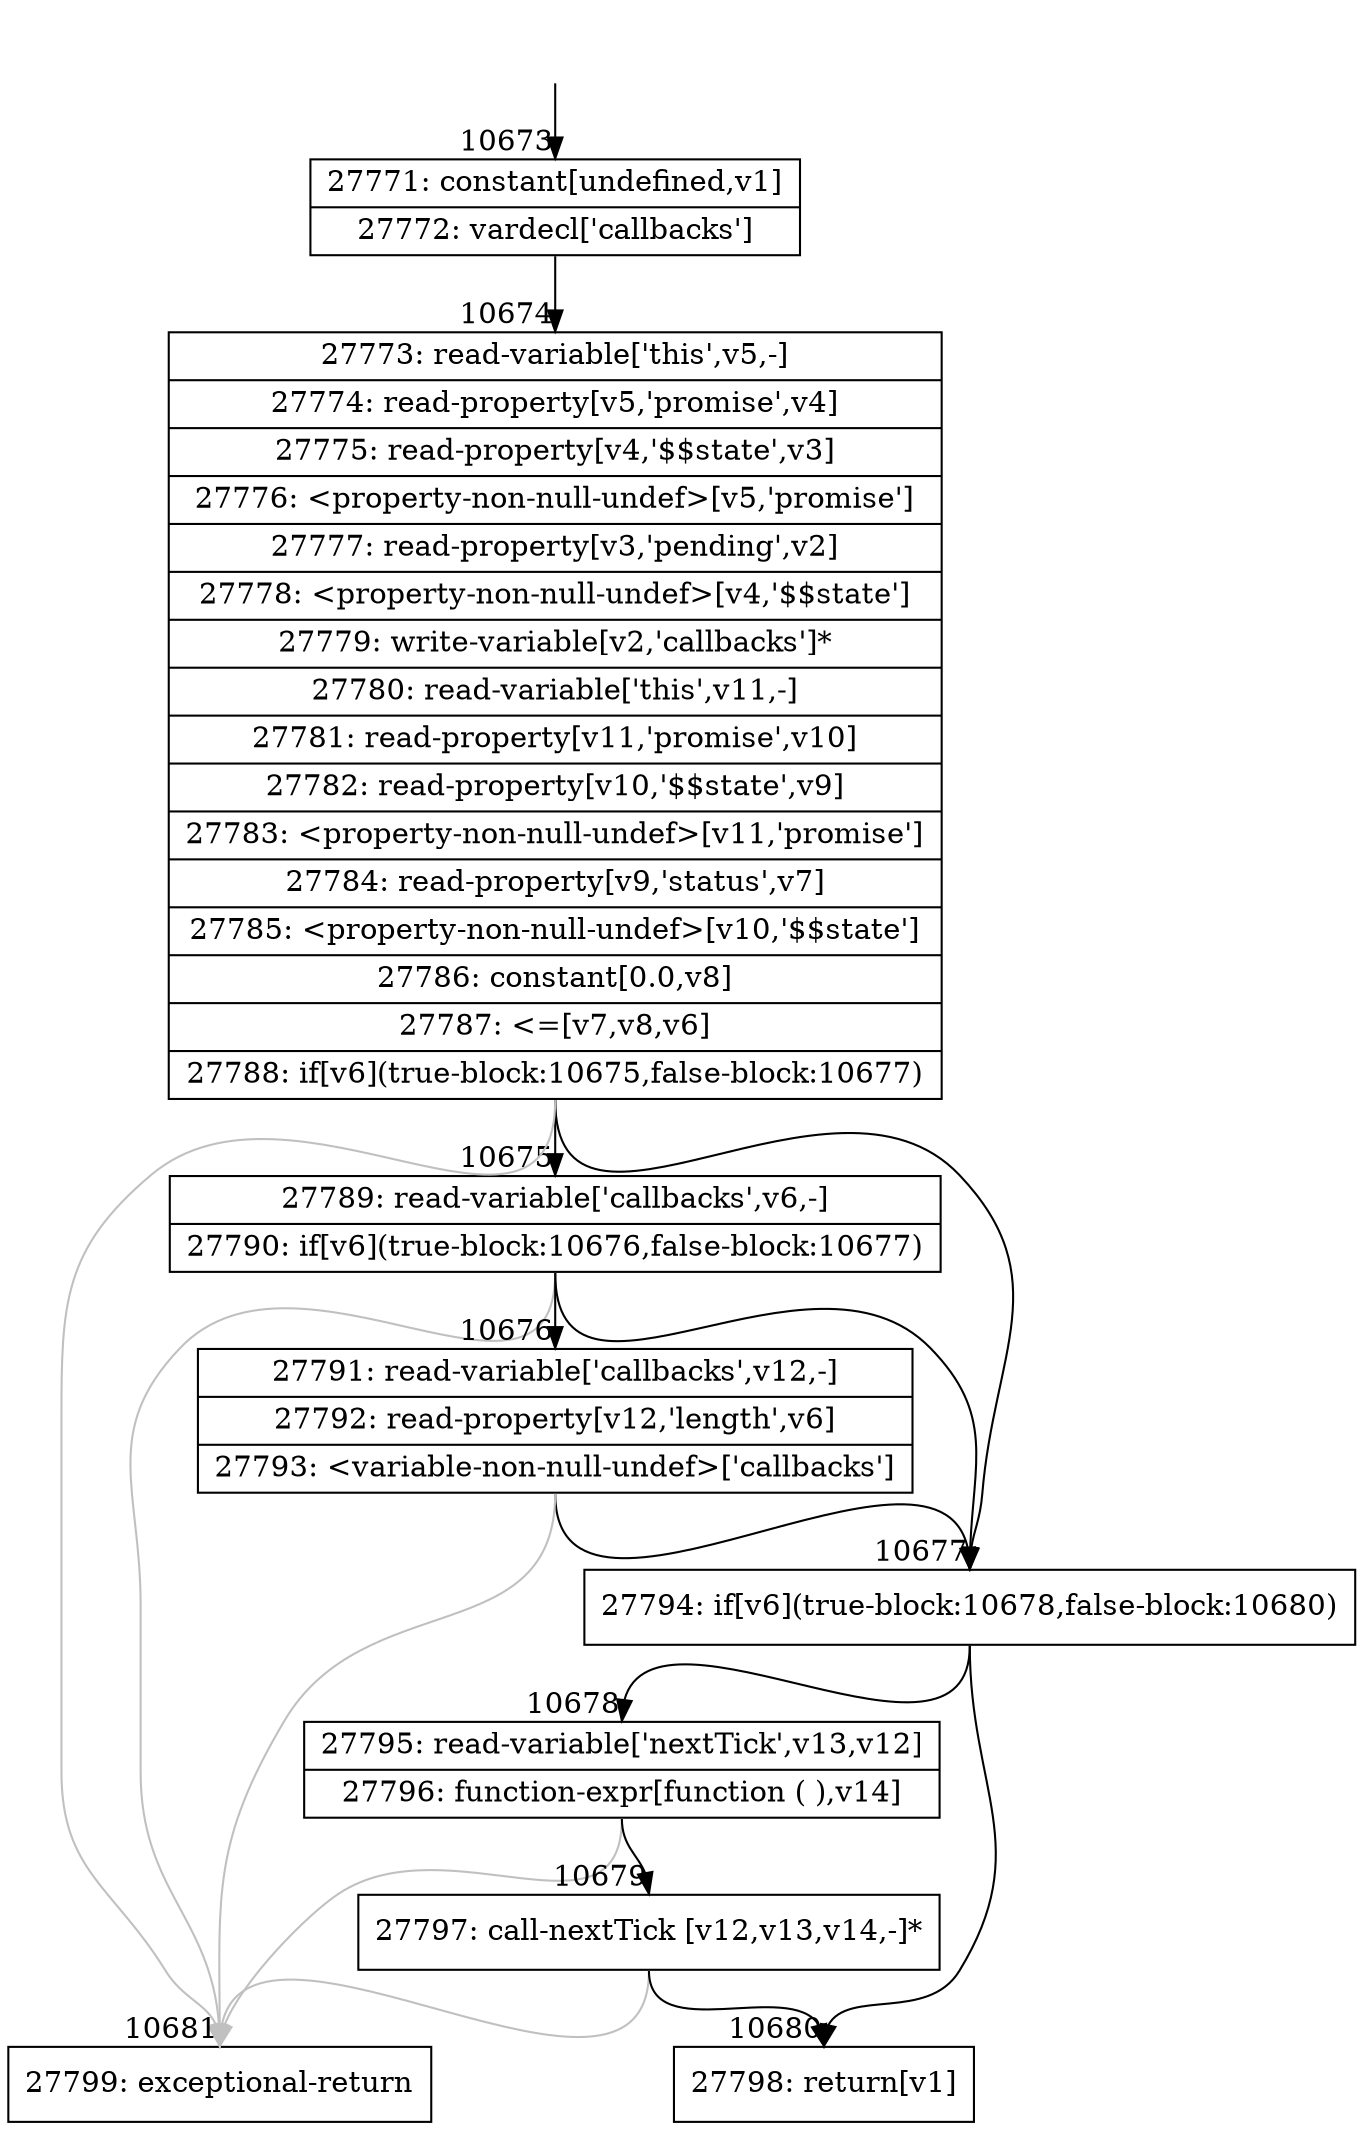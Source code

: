 digraph {
rankdir="TD"
BB_entry818[shape=none,label=""];
BB_entry818 -> BB10673 [tailport=s, headport=n, headlabel="    10673"]
BB10673 [shape=record label="{27771: constant[undefined,v1]|27772: vardecl['callbacks']}" ] 
BB10673 -> BB10674 [tailport=s, headport=n, headlabel="      10674"]
BB10674 [shape=record label="{27773: read-variable['this',v5,-]|27774: read-property[v5,'promise',v4]|27775: read-property[v4,'$$state',v3]|27776: \<property-non-null-undef\>[v5,'promise']|27777: read-property[v3,'pending',v2]|27778: \<property-non-null-undef\>[v4,'$$state']|27779: write-variable[v2,'callbacks']*|27780: read-variable['this',v11,-]|27781: read-property[v11,'promise',v10]|27782: read-property[v10,'$$state',v9]|27783: \<property-non-null-undef\>[v11,'promise']|27784: read-property[v9,'status',v7]|27785: \<property-non-null-undef\>[v10,'$$state']|27786: constant[0.0,v8]|27787: \<=[v7,v8,v6]|27788: if[v6](true-block:10675,false-block:10677)}" ] 
BB10674 -> BB10677 [tailport=s, headport=n, headlabel="      10677"]
BB10674 -> BB10675 [tailport=s, headport=n, headlabel="      10675"]
BB10674 -> BB10681 [tailport=s, headport=n, color=gray, headlabel="      10681"]
BB10675 [shape=record label="{27789: read-variable['callbacks',v6,-]|27790: if[v6](true-block:10676,false-block:10677)}" ] 
BB10675 -> BB10677 [tailport=s, headport=n]
BB10675 -> BB10676 [tailport=s, headport=n, headlabel="      10676"]
BB10675 -> BB10681 [tailport=s, headport=n, color=gray]
BB10676 [shape=record label="{27791: read-variable['callbacks',v12,-]|27792: read-property[v12,'length',v6]|27793: \<variable-non-null-undef\>['callbacks']}" ] 
BB10676 -> BB10677 [tailport=s, headport=n]
BB10676 -> BB10681 [tailport=s, headport=n, color=gray]
BB10677 [shape=record label="{27794: if[v6](true-block:10678,false-block:10680)}" ] 
BB10677 -> BB10678 [tailport=s, headport=n, headlabel="      10678"]
BB10677 -> BB10680 [tailport=s, headport=n, headlabel="      10680"]
BB10678 [shape=record label="{27795: read-variable['nextTick',v13,v12]|27796: function-expr[function ( ),v14]}" ] 
BB10678 -> BB10679 [tailport=s, headport=n, headlabel="      10679"]
BB10678 -> BB10681 [tailport=s, headport=n, color=gray]
BB10679 [shape=record label="{27797: call-nextTick [v12,v13,v14,-]*}" ] 
BB10679 -> BB10680 [tailport=s, headport=n]
BB10679 -> BB10681 [tailport=s, headport=n, color=gray]
BB10680 [shape=record label="{27798: return[v1]}" ] 
BB10681 [shape=record label="{27799: exceptional-return}" ] 
//#$~ 14647
}
